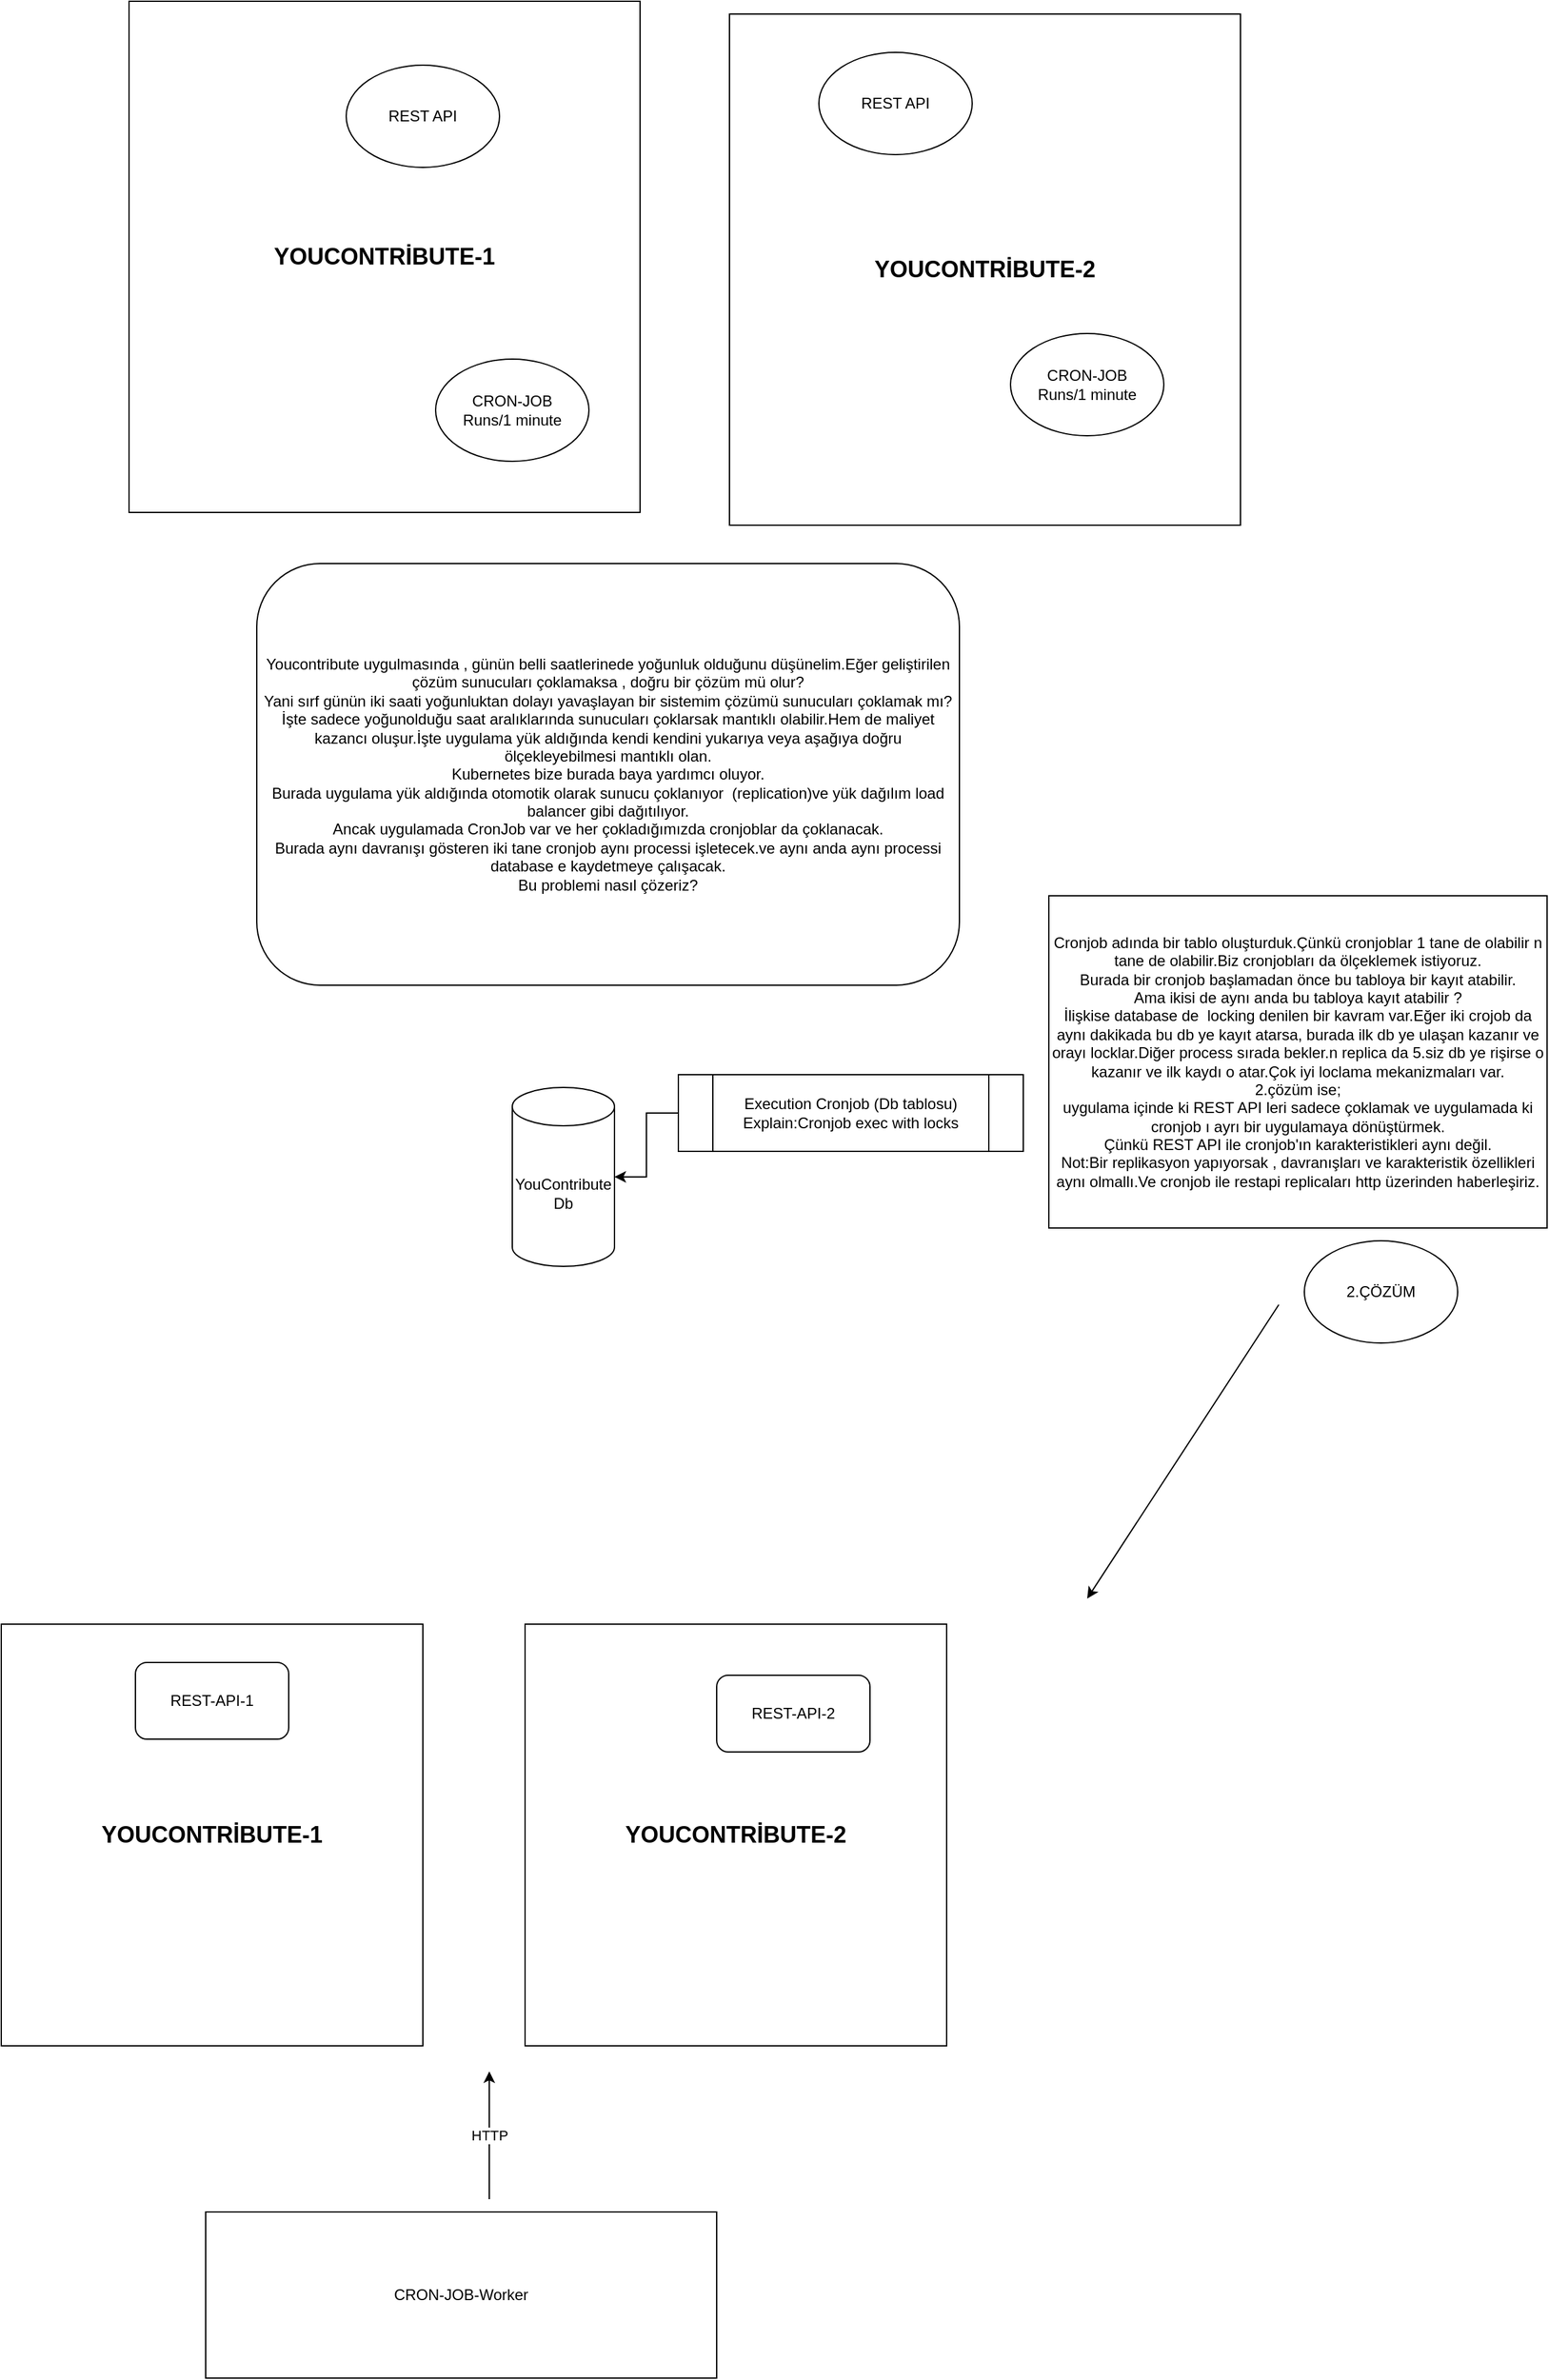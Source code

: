 <mxfile version="14.6.13" type="device"><diagram id="NBd2fLFxdZHrCCOFzLMR" name="YouContributeDesign-1"><mxGraphModel dx="1326" dy="806" grid="1" gridSize="10" guides="1" tooltips="1" connect="1" arrows="1" fold="1" page="1" pageScale="1" pageWidth="2339" pageHeight="3300" math="0" shadow="0"><root><mxCell id="0"/><mxCell id="1" parent="0"/><mxCell id="QN7tFPVhqNjiv-Q3v1rI-1" value="&lt;font style=&quot;font-size: 18px&quot;&gt;&lt;b&gt;YOUCONTRİBUTE-1&lt;/b&gt;&lt;/font&gt;" style="whiteSpace=wrap;html=1;aspect=fixed;" vertex="1" parent="1"><mxGeometry x="240" width="400" height="400" as="geometry"/></mxCell><mxCell id="QN7tFPVhqNjiv-Q3v1rI-2" value="REST API" style="ellipse;whiteSpace=wrap;html=1;" vertex="1" parent="1"><mxGeometry x="410" y="50" width="120" height="80" as="geometry"/></mxCell><mxCell id="QN7tFPVhqNjiv-Q3v1rI-3" value="CRON-JOB&lt;br&gt;Runs/1 minute" style="ellipse;whiteSpace=wrap;html=1;" vertex="1" parent="1"><mxGeometry x="480" y="280" width="120" height="80" as="geometry"/></mxCell><mxCell id="QN7tFPVhqNjiv-Q3v1rI-4" value="Youcontribute uygulmasında , günün belli saatlerinede yoğunluk olduğunu düşünelim.Eğer geliştirilen çözüm sunucuları çoklamaksa , doğru bir çözüm mü olur?&lt;br&gt;Yani sırf günün iki saati yoğunluktan dolayı yavaşlayan bir sistemim çözümü sunucuları çoklamak mı?&lt;br&gt;İşte sadece yoğunolduğu saat aralıklarında sunucuları çoklarsak mantıklı olabilir.Hem de maliyet kazancı oluşur.İşte uygulama yük aldığında kendi kendini yukarıya veya aşağıya doğru ölçekleyebilmesi mantıklı olan.&lt;br&gt;Kubernetes bize burada baya yardımcı oluyor.&lt;br&gt;Burada uygulama yük aldığında otomotik olarak sunucu çoklanıyor&amp;nbsp; (replication)ve yük dağılım load balancer gibi dağıtılıyor.&lt;br&gt;Ancak uygulamada CronJob var ve her çokladığımızda cronjoblar da çoklanacak.&lt;br&gt;Burada aynı davranışı gösteren iki tane cronjob aynı processi işletecek.ve aynı anda aynı processi database e kaydetmeye çalışacak.&lt;br&gt;Bu problemi nasıl çözeriz?" style="rounded=1;whiteSpace=wrap;html=1;" vertex="1" parent="1"><mxGeometry x="340" y="440" width="550" height="330" as="geometry"/></mxCell><mxCell id="QN7tFPVhqNjiv-Q3v1rI-5" value="&lt;font style=&quot;font-size: 18px&quot;&gt;&lt;b&gt;YOUCONTRİBUTE-2&lt;/b&gt;&lt;/font&gt;" style="whiteSpace=wrap;html=1;aspect=fixed;" vertex="1" parent="1"><mxGeometry x="710" y="10" width="400" height="400" as="geometry"/></mxCell><mxCell id="QN7tFPVhqNjiv-Q3v1rI-6" value="REST API" style="ellipse;whiteSpace=wrap;html=1;" vertex="1" parent="1"><mxGeometry x="780" y="40" width="120" height="80" as="geometry"/></mxCell><mxCell id="QN7tFPVhqNjiv-Q3v1rI-7" value="CRON-JOB&lt;br&gt;Runs/1 minute" style="ellipse;whiteSpace=wrap;html=1;" vertex="1" parent="1"><mxGeometry x="930" y="260" width="120" height="80" as="geometry"/></mxCell><mxCell id="QN7tFPVhqNjiv-Q3v1rI-10" value="" style="edgeStyle=orthogonalEdgeStyle;rounded=0;orthogonalLoop=1;jettySize=auto;html=1;" edge="1" parent="1" source="QN7tFPVhqNjiv-Q3v1rI-8" target="QN7tFPVhqNjiv-Q3v1rI-9"><mxGeometry relative="1" as="geometry"/></mxCell><mxCell id="QN7tFPVhqNjiv-Q3v1rI-8" value="Execution Cronjob (Db tablosu)&lt;br&gt;Explain:Cronjob exec with locks" style="shape=process;whiteSpace=wrap;html=1;backgroundOutline=1;" vertex="1" parent="1"><mxGeometry x="670" y="840" width="270" height="60" as="geometry"/></mxCell><mxCell id="QN7tFPVhqNjiv-Q3v1rI-9" value="YouContribute Db" style="shape=cylinder3;whiteSpace=wrap;html=1;boundedLbl=1;backgroundOutline=1;size=15;" vertex="1" parent="1"><mxGeometry x="540" y="850" width="80" height="140" as="geometry"/></mxCell><mxCell id="QN7tFPVhqNjiv-Q3v1rI-11" value="Cronjob adında bir tablo oluşturduk.Çünkü cronjoblar 1 tane de olabilir n tane de olabilir.Biz cronjobları da ölçeklemek istiyoruz.&lt;br&gt;Burada bir cronjob başlamadan önce bu tabloya bir kayıt atabilir.&lt;br&gt;Ama ikisi de aynı anda bu tabloya kayıt atabilir ?&lt;br&gt;İlişkise database de&amp;nbsp; locking denilen bir kavram var.Eğer iki crojob da aynı dakikada bu db ye kayıt atarsa, burada ilk db ye ulaşan kazanır ve orayı locklar.Diğer process sırada bekler.n replica da 5.siz db ye rişirse o kazanır ve ilk kaydı o atar.Çok iyi loclama mekanizmaları var.&lt;br&gt;2.çözüm ise;&lt;br&gt;uygulama içinde ki REST API leri sadece çoklamak ve uygulamada ki cronjob ı ayrı bir uygulamaya dönüştürmek.&lt;br&gt;Çünkü REST API ile cronjob'ın karakteristikleri aynı değil.&lt;br&gt;Not:Bir replikasyon yapıyorsak , davranışları ve karakteristik özellikleri aynı olmallı.Ve cronjob ile restapi replicaları http üzerinden haberleşiriz." style="rounded=0;whiteSpace=wrap;html=1;" vertex="1" parent="1"><mxGeometry x="960" y="700" width="390" height="260" as="geometry"/></mxCell><mxCell id="QN7tFPVhqNjiv-Q3v1rI-12" value="" style="endArrow=classic;html=1;" edge="1" parent="1"><mxGeometry width="50" height="50" relative="1" as="geometry"><mxPoint x="1140" y="1020" as="sourcePoint"/><mxPoint x="990" y="1250" as="targetPoint"/></mxGeometry></mxCell><mxCell id="QN7tFPVhqNjiv-Q3v1rI-17" value="&lt;font style=&quot;font-size: 18px&quot;&gt;&lt;b&gt;YOUCONTRİBUTE-1&lt;/b&gt;&lt;/font&gt;" style="whiteSpace=wrap;html=1;aspect=fixed;" vertex="1" parent="1"><mxGeometry x="140" y="1270" width="330" height="330" as="geometry"/></mxCell><mxCell id="QN7tFPVhqNjiv-Q3v1rI-18" value="REST-API-1" style="rounded=1;whiteSpace=wrap;html=1;" vertex="1" parent="1"><mxGeometry x="245" y="1300" width="120" height="60" as="geometry"/></mxCell><mxCell id="QN7tFPVhqNjiv-Q3v1rI-19" value="&lt;font style=&quot;font-size: 18px&quot;&gt;&lt;b&gt;YOUCONTRİBUTE-2&lt;/b&gt;&lt;/font&gt;" style="whiteSpace=wrap;html=1;aspect=fixed;" vertex="1" parent="1"><mxGeometry x="550" y="1270" width="330" height="330" as="geometry"/></mxCell><mxCell id="QN7tFPVhqNjiv-Q3v1rI-20" value="REST-API-2" style="rounded=1;whiteSpace=wrap;html=1;" vertex="1" parent="1"><mxGeometry x="700" y="1310" width="120" height="60" as="geometry"/></mxCell><mxCell id="QN7tFPVhqNjiv-Q3v1rI-23" value="CRON-JOB-Worker" style="rounded=0;whiteSpace=wrap;html=1;" vertex="1" parent="1"><mxGeometry x="300" y="1730" width="400" height="130" as="geometry"/></mxCell><mxCell id="QN7tFPVhqNjiv-Q3v1rI-24" value="2.ÇÖZÜM" style="ellipse;whiteSpace=wrap;html=1;" vertex="1" parent="1"><mxGeometry x="1160" y="970" width="120" height="80" as="geometry"/></mxCell><mxCell id="QN7tFPVhqNjiv-Q3v1rI-25" value="HTTP" style="endArrow=classic;html=1;" edge="1" parent="1"><mxGeometry width="50" height="50" relative="1" as="geometry"><mxPoint x="522" y="1720" as="sourcePoint"/><mxPoint x="522" y="1620" as="targetPoint"/></mxGeometry></mxCell></root></mxGraphModel></diagram></mxfile>
